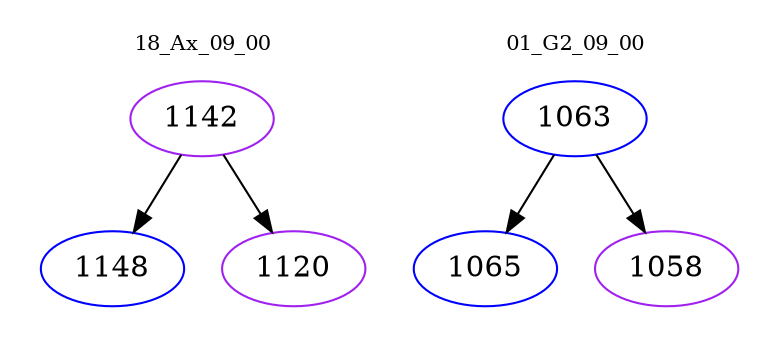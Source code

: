 digraph{
subgraph cluster_0 {
color = white
label = "18_Ax_09_00";
fontsize=10;
T0_1142 [label="1142", color="purple"]
T0_1142 -> T0_1148 [color="black"]
T0_1148 [label="1148", color="blue"]
T0_1142 -> T0_1120 [color="black"]
T0_1120 [label="1120", color="purple"]
}
subgraph cluster_1 {
color = white
label = "01_G2_09_00";
fontsize=10;
T1_1063 [label="1063", color="blue"]
T1_1063 -> T1_1065 [color="black"]
T1_1065 [label="1065", color="blue"]
T1_1063 -> T1_1058 [color="black"]
T1_1058 [label="1058", color="purple"]
}
}
